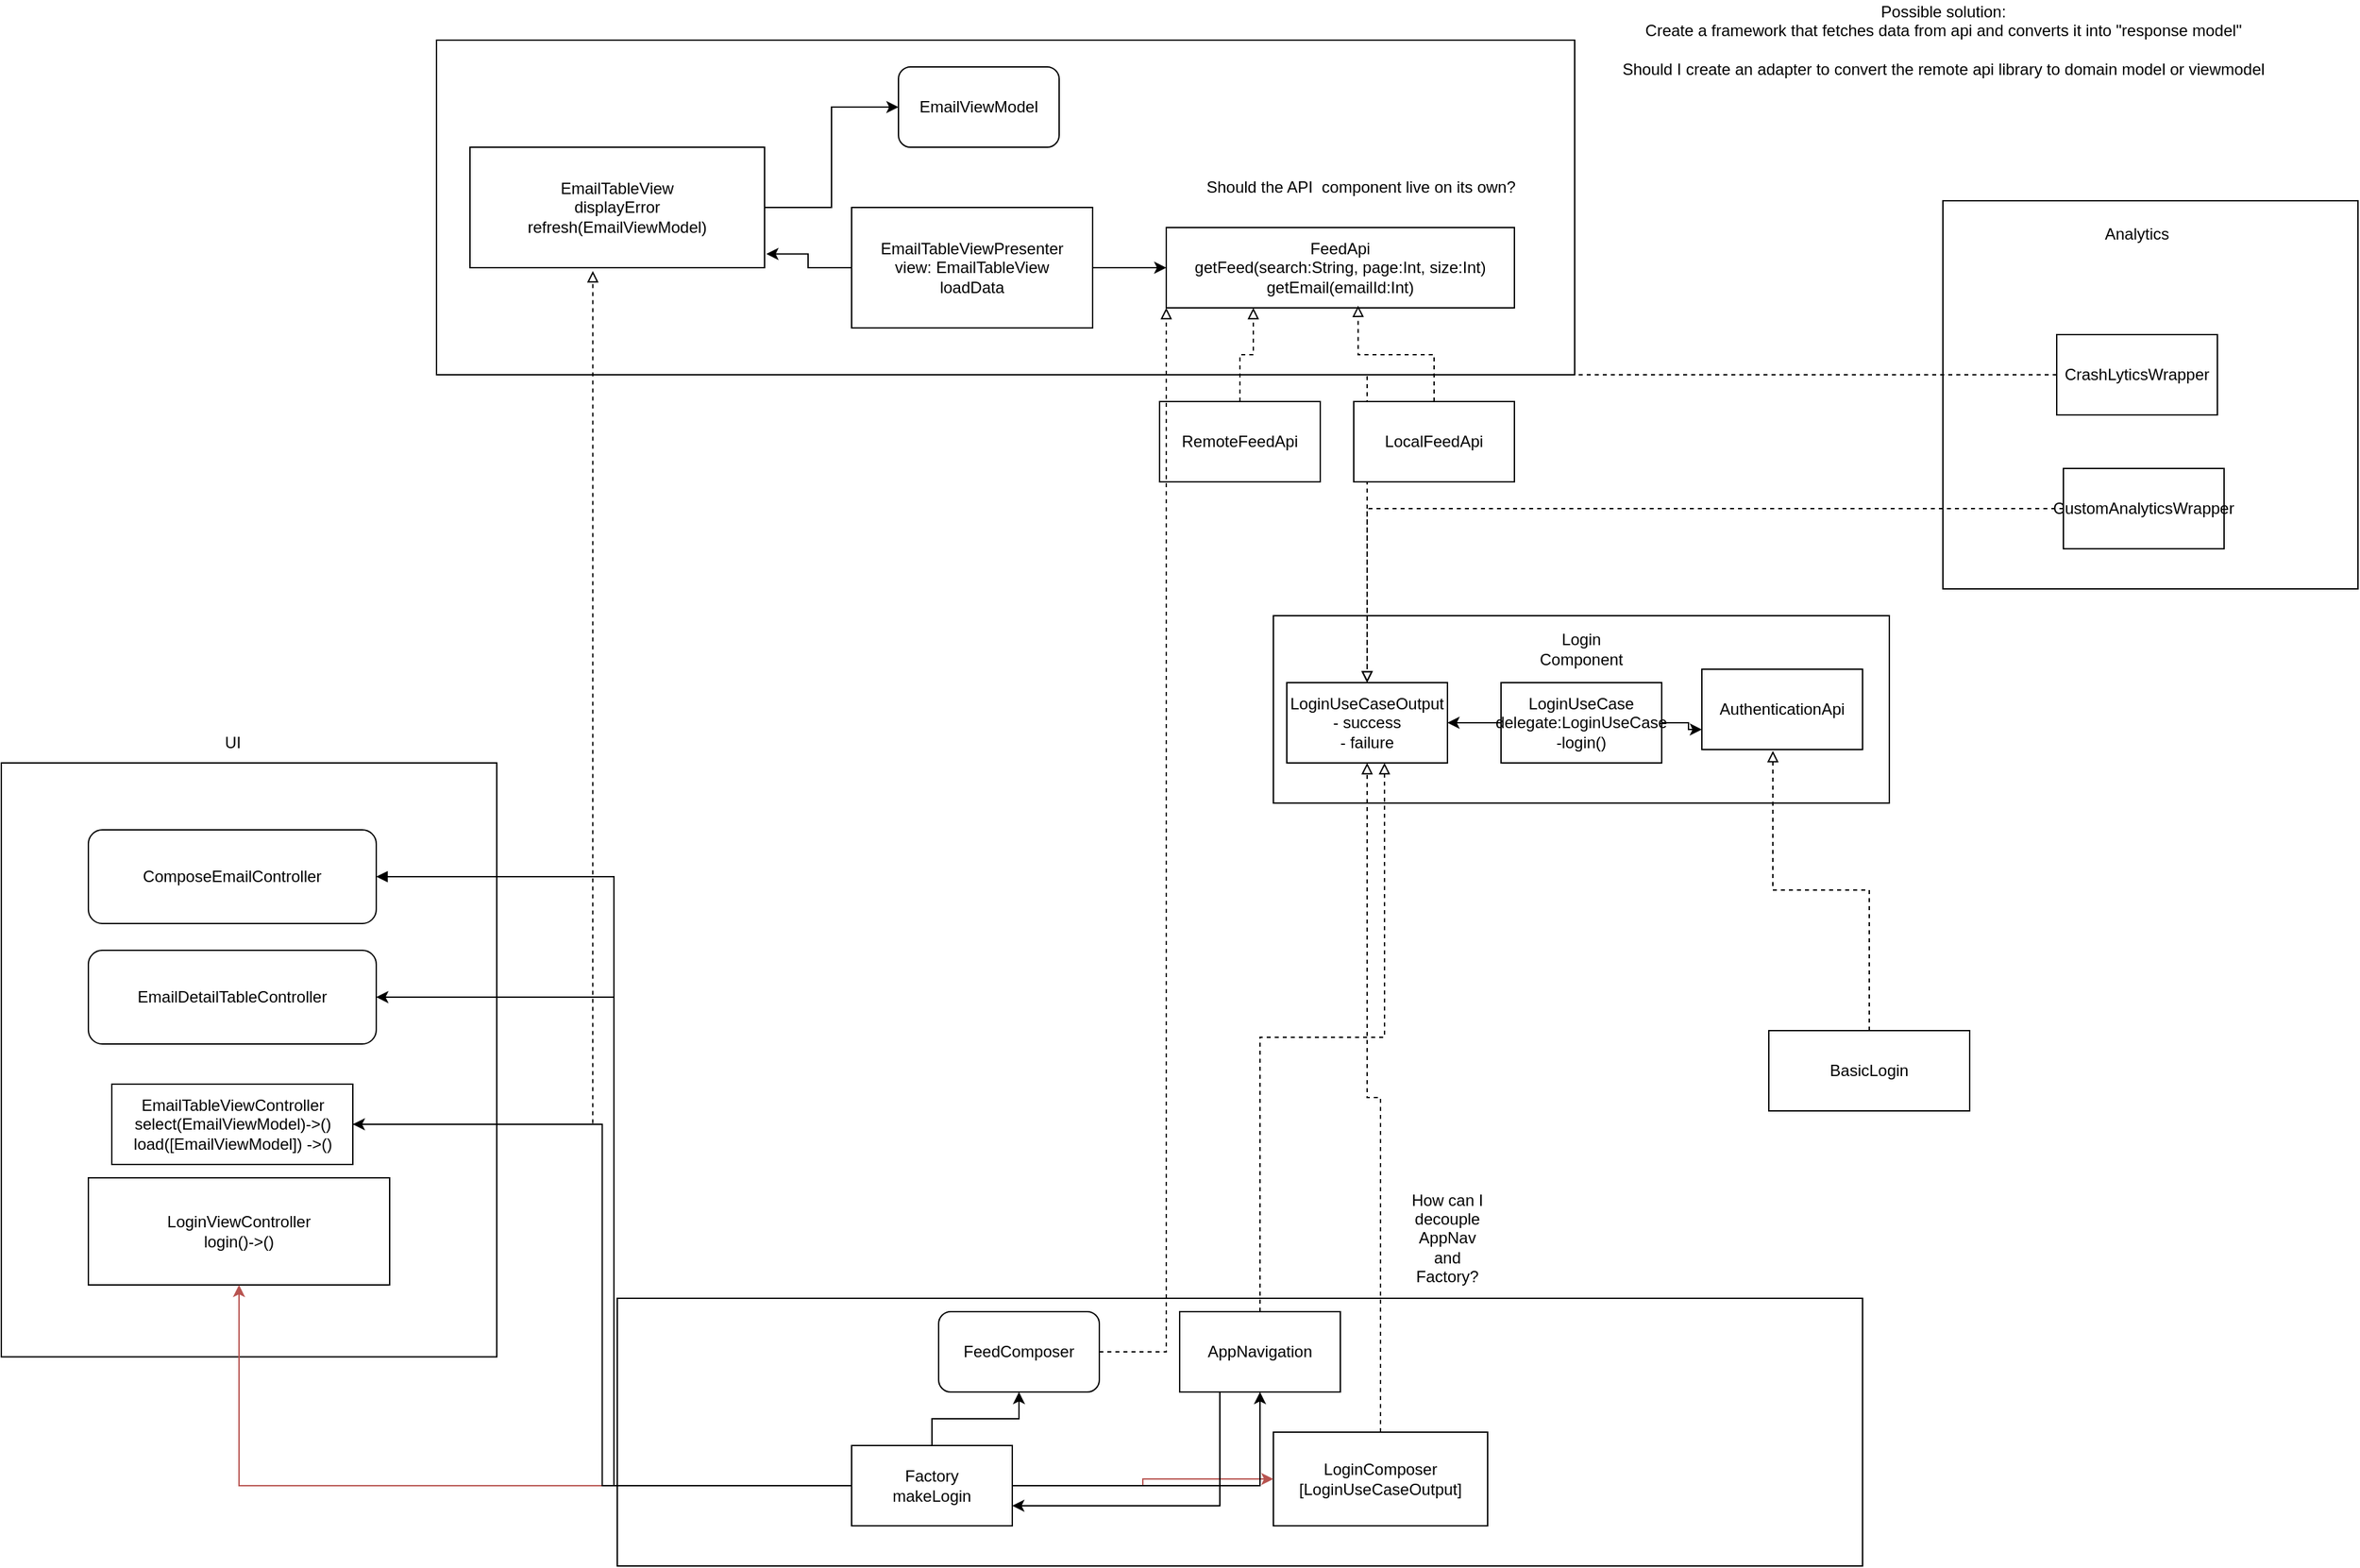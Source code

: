 <mxfile version="15.8.6" type="device"><diagram id="H6H3HlsMzODBJNaSTf9r" name="Page-1"><mxGraphModel dx="1990" dy="2107" grid="1" gridSize="10" guides="1" tooltips="1" connect="1" arrows="1" fold="1" page="1" pageScale="1" pageWidth="850" pageHeight="1100" math="0" shadow="0"><root><mxCell id="0"/><mxCell id="1" parent="0"/><mxCell id="R6G7fPUCsbExO3Ik8_rK-52" value="" style="rounded=0;whiteSpace=wrap;html=1;fillColor=none;" parent="1" vertex="1"><mxGeometry x="-480" y="-30" width="370" height="443.75" as="geometry"/></mxCell><mxCell id="R6G7fPUCsbExO3Ik8_rK-40" value="" style="rounded=0;whiteSpace=wrap;html=1;fillColor=none;" parent="1" vertex="1"><mxGeometry x="-20" y="370" width="930" height="200" as="geometry"/></mxCell><mxCell id="R6G7fPUCsbExO3Ik8_rK-19" value="" style="rounded=0;whiteSpace=wrap;html=1;fillColor=none;" parent="1" vertex="1"><mxGeometry x="470" y="-140" width="460" height="140" as="geometry"/></mxCell><mxCell id="R6G7fPUCsbExO3Ik8_rK-43" value="" style="rounded=0;whiteSpace=wrap;html=1;fillColor=none;" parent="1" vertex="1"><mxGeometry x="970" y="-450" width="310" height="290" as="geometry"/></mxCell><mxCell id="R6G7fPUCsbExO3Ik8_rK-35" value="" style="rounded=0;whiteSpace=wrap;html=1;fillColor=none;" parent="1" vertex="1"><mxGeometry x="-155" y="-570" width="850" height="250" as="geometry"/></mxCell><mxCell id="R6G7fPUCsbExO3Ik8_rK-1" value="LoginViewController&lt;br&gt;login()-&amp;gt;()" style="rounded=0;whiteSpace=wrap;html=1;" parent="1" vertex="1"><mxGeometry x="-415" y="280" width="225" height="80" as="geometry"/></mxCell><mxCell id="R6G7fPUCsbExO3Ik8_rK-11" style="edgeStyle=orthogonalEdgeStyle;rounded=0;orthogonalLoop=1;jettySize=auto;html=1;entryX=1;entryY=0.5;entryDx=0;entryDy=0;" parent="1" source="R6G7fPUCsbExO3Ik8_rK-2" target="R6G7fPUCsbExO3Ik8_rK-3" edge="1"><mxGeometry relative="1" as="geometry"/></mxCell><mxCell id="R6G7fPUCsbExO3Ik8_rK-16" style="edgeStyle=orthogonalEdgeStyle;rounded=0;orthogonalLoop=1;jettySize=auto;html=1;entryX=0;entryY=0.75;entryDx=0;entryDy=0;" parent="1" source="R6G7fPUCsbExO3Ik8_rK-2" target="R6G7fPUCsbExO3Ik8_rK-14" edge="1"><mxGeometry relative="1" as="geometry"/></mxCell><mxCell id="R6G7fPUCsbExO3Ik8_rK-2" value="LoginUseCase&lt;br&gt;delegate:LoginUseCase&lt;br&gt;-login()" style="rounded=0;whiteSpace=wrap;html=1;" parent="1" vertex="1"><mxGeometry x="640" y="-90" width="120" height="60" as="geometry"/></mxCell><mxCell id="R6G7fPUCsbExO3Ik8_rK-3" value="LoginUseCaseOutput&lt;br&gt;- success&lt;br&gt;- failure" style="rounded=0;whiteSpace=wrap;html=1;" parent="1" vertex="1"><mxGeometry x="480" y="-90" width="120" height="60" as="geometry"/></mxCell><mxCell id="R6G7fPUCsbExO3Ik8_rK-5" style="edgeStyle=orthogonalEdgeStyle;rounded=0;orthogonalLoop=1;jettySize=auto;html=1;dashed=1;endArrow=block;endFill=0;" parent="1" source="R6G7fPUCsbExO3Ik8_rK-4" target="R6G7fPUCsbExO3Ik8_rK-3" edge="1"><mxGeometry relative="1" as="geometry"/></mxCell><mxCell id="R6G7fPUCsbExO3Ik8_rK-4" value="LoginComposer&lt;br&gt;[LoginUseCaseOutput]" style="rounded=0;whiteSpace=wrap;html=1;" parent="1" vertex="1"><mxGeometry x="470" y="470" width="160" height="70" as="geometry"/></mxCell><mxCell id="R6G7fPUCsbExO3Ik8_rK-7" style="edgeStyle=orthogonalEdgeStyle;rounded=0;orthogonalLoop=1;jettySize=auto;html=1;dashed=1;endArrow=block;endFill=0;" parent="1" source="R6G7fPUCsbExO3Ik8_rK-6" target="R6G7fPUCsbExO3Ik8_rK-3" edge="1"><mxGeometry relative="1" as="geometry"/></mxCell><mxCell id="R6G7fPUCsbExO3Ik8_rK-6" value="CrashLyticsWrapper" style="rounded=0;whiteSpace=wrap;html=1;" parent="1" vertex="1"><mxGeometry x="1055" y="-350" width="120" height="60" as="geometry"/></mxCell><mxCell id="R6G7fPUCsbExO3Ik8_rK-10" style="edgeStyle=orthogonalEdgeStyle;rounded=0;orthogonalLoop=1;jettySize=auto;html=1;fillColor=#f8cecc;strokeColor=#b85450;startArrow=none;exitX=0;exitY=0.5;exitDx=0;exitDy=0;" parent="1" source="R6G7fPUCsbExO3Ik8_rK-8" target="R6G7fPUCsbExO3Ik8_rK-1" edge="1"><mxGeometry relative="1" as="geometry"><mxPoint x="-80" y="480" as="sourcePoint"/></mxGeometry></mxCell><mxCell id="R6G7fPUCsbExO3Ik8_rK-15" style="edgeStyle=orthogonalEdgeStyle;rounded=0;orthogonalLoop=1;jettySize=auto;html=1;fillColor=#f8cecc;strokeColor=#b85450;" parent="1" source="R6G7fPUCsbExO3Ik8_rK-8" target="R6G7fPUCsbExO3Ik8_rK-4" edge="1"><mxGeometry relative="1" as="geometry"/></mxCell><mxCell id="R6G7fPUCsbExO3Ik8_rK-27" style="edgeStyle=orthogonalEdgeStyle;rounded=0;orthogonalLoop=1;jettySize=auto;html=1;entryX=1;entryY=0.5;entryDx=0;entryDy=0;" parent="1" source="R6G7fPUCsbExO3Ik8_rK-8" target="R6G7fPUCsbExO3Ik8_rK-22" edge="1"><mxGeometry relative="1" as="geometry"/></mxCell><mxCell id="R6G7fPUCsbExO3Ik8_rK-42" style="edgeStyle=orthogonalEdgeStyle;rounded=0;orthogonalLoop=1;jettySize=auto;html=1;" parent="1" source="R6G7fPUCsbExO3Ik8_rK-8" target="R6G7fPUCsbExO3Ik8_rK-37" edge="1"><mxGeometry relative="1" as="geometry"/></mxCell><mxCell id="R6G7fPUCsbExO3Ik8_rK-54" style="edgeStyle=orthogonalEdgeStyle;rounded=0;orthogonalLoop=1;jettySize=auto;html=1;entryX=1;entryY=0.5;entryDx=0;entryDy=0;" parent="1" source="R6G7fPUCsbExO3Ik8_rK-8" target="R6G7fPUCsbExO3Ik8_rK-51" edge="1"><mxGeometry relative="1" as="geometry"/></mxCell><mxCell id="R6G7fPUCsbExO3Ik8_rK-56" style="edgeStyle=orthogonalEdgeStyle;rounded=0;orthogonalLoop=1;jettySize=auto;html=1;entryX=1;entryY=0.5;entryDx=0;entryDy=0;endArrow=block;endFill=1;" parent="1" source="R6G7fPUCsbExO3Ik8_rK-8" target="R6G7fPUCsbExO3Ik8_rK-55" edge="1"><mxGeometry relative="1" as="geometry"/></mxCell><mxCell id="hMrcgPa1q5Uo21UTRX3X-2" style="edgeStyle=orthogonalEdgeStyle;rounded=0;orthogonalLoop=1;jettySize=auto;html=1;" edge="1" parent="1" source="R6G7fPUCsbExO3Ik8_rK-8" target="R6G7fPUCsbExO3Ik8_rK-12"><mxGeometry relative="1" as="geometry"/></mxCell><mxCell id="R6G7fPUCsbExO3Ik8_rK-8" value="Factory&lt;br&gt;makeLogin" style="rounded=0;whiteSpace=wrap;html=1;" parent="1" vertex="1"><mxGeometry x="155" y="480" width="120" height="60" as="geometry"/></mxCell><mxCell id="R6G7fPUCsbExO3Ik8_rK-13" style="edgeStyle=orthogonalEdgeStyle;rounded=0;orthogonalLoop=1;jettySize=auto;html=1;entryX=0.608;entryY=1;entryDx=0;entryDy=0;entryPerimeter=0;dashed=1;endArrow=block;endFill=0;" parent="1" source="R6G7fPUCsbExO3Ik8_rK-12" target="R6G7fPUCsbExO3Ik8_rK-3" edge="1"><mxGeometry relative="1" as="geometry"/></mxCell><mxCell id="hMrcgPa1q5Uo21UTRX3X-3" style="edgeStyle=orthogonalEdgeStyle;rounded=0;orthogonalLoop=1;jettySize=auto;html=1;exitX=0.25;exitY=1;exitDx=0;exitDy=0;entryX=1;entryY=0.75;entryDx=0;entryDy=0;" edge="1" parent="1" source="R6G7fPUCsbExO3Ik8_rK-12" target="R6G7fPUCsbExO3Ik8_rK-8"><mxGeometry relative="1" as="geometry"/></mxCell><mxCell id="R6G7fPUCsbExO3Ik8_rK-12" value="AppNavigation" style="rounded=0;whiteSpace=wrap;html=1;" parent="1" vertex="1"><mxGeometry x="400" y="380" width="120" height="60" as="geometry"/></mxCell><mxCell id="R6G7fPUCsbExO3Ik8_rK-14" value="AuthenticationApi" style="rounded=0;whiteSpace=wrap;html=1;" parent="1" vertex="1"><mxGeometry x="790" y="-100" width="120" height="60" as="geometry"/></mxCell><mxCell id="R6G7fPUCsbExO3Ik8_rK-18" style="edgeStyle=orthogonalEdgeStyle;rounded=0;orthogonalLoop=1;jettySize=auto;html=1;entryX=0.442;entryY=1.017;entryDx=0;entryDy=0;entryPerimeter=0;dashed=1;endArrow=block;endFill=0;" parent="1" source="R6G7fPUCsbExO3Ik8_rK-17" target="R6G7fPUCsbExO3Ik8_rK-14" edge="1"><mxGeometry relative="1" as="geometry"/></mxCell><mxCell id="R6G7fPUCsbExO3Ik8_rK-17" value="BasicLogin" style="rounded=0;whiteSpace=wrap;html=1;" parent="1" vertex="1"><mxGeometry x="840" y="170" width="150" height="60" as="geometry"/></mxCell><mxCell id="R6G7fPUCsbExO3Ik8_rK-20" value="Login Component" style="text;html=1;strokeColor=none;fillColor=none;align=center;verticalAlign=middle;whiteSpace=wrap;rounded=0;" parent="1" vertex="1"><mxGeometry x="670" y="-130" width="60" height="30" as="geometry"/></mxCell><mxCell id="R6G7fPUCsbExO3Ik8_rK-24" style="edgeStyle=orthogonalEdgeStyle;rounded=0;orthogonalLoop=1;jettySize=auto;html=1;entryX=0.417;entryY=1.028;entryDx=0;entryDy=0;entryPerimeter=0;dashed=1;endArrow=block;endFill=0;" parent="1" source="R6G7fPUCsbExO3Ik8_rK-22" target="R6G7fPUCsbExO3Ik8_rK-23" edge="1"><mxGeometry relative="1" as="geometry"/></mxCell><mxCell id="R6G7fPUCsbExO3Ik8_rK-22" value="EmailTableViewController&lt;br&gt;select(EmailViewModel)-&amp;gt;()&lt;br&gt;load([EmailViewModel]) -&amp;gt;()" style="rounded=0;whiteSpace=wrap;html=1;fillColor=default;" parent="1" vertex="1"><mxGeometry x="-397.5" y="210" width="180" height="60" as="geometry"/></mxCell><mxCell id="R6G7fPUCsbExO3Ik8_rK-50" style="edgeStyle=orthogonalEdgeStyle;rounded=0;orthogonalLoop=1;jettySize=auto;html=1;entryX=0;entryY=0.5;entryDx=0;entryDy=0;" parent="1" source="R6G7fPUCsbExO3Ik8_rK-23" target="R6G7fPUCsbExO3Ik8_rK-48" edge="1"><mxGeometry relative="1" as="geometry"/></mxCell><mxCell id="R6G7fPUCsbExO3Ik8_rK-23" value="EmailTableView&lt;br&gt;displayError&lt;br&gt;refresh(EmailViewModel)" style="rounded=0;whiteSpace=wrap;html=1;fillColor=default;" parent="1" vertex="1"><mxGeometry x="-130" y="-490" width="220" height="90" as="geometry"/></mxCell><mxCell id="R6G7fPUCsbExO3Ik8_rK-26" style="edgeStyle=orthogonalEdgeStyle;rounded=0;orthogonalLoop=1;jettySize=auto;html=1;entryX=1.006;entryY=0.886;entryDx=0;entryDy=0;entryPerimeter=0;" parent="1" source="R6G7fPUCsbExO3Ik8_rK-25" target="R6G7fPUCsbExO3Ik8_rK-23" edge="1"><mxGeometry relative="1" as="geometry"/></mxCell><mxCell id="R6G7fPUCsbExO3Ik8_rK-33" style="edgeStyle=orthogonalEdgeStyle;rounded=0;orthogonalLoop=1;jettySize=auto;html=1;entryX=0;entryY=0.5;entryDx=0;entryDy=0;" parent="1" source="R6G7fPUCsbExO3Ik8_rK-25" target="R6G7fPUCsbExO3Ik8_rK-28" edge="1"><mxGeometry relative="1" as="geometry"/></mxCell><mxCell id="R6G7fPUCsbExO3Ik8_rK-25" value="EmailTableViewPresenter&lt;br&gt;view: EmailTableView&lt;br&gt;loadData" style="rounded=0;whiteSpace=wrap;html=1;fillColor=default;" parent="1" vertex="1"><mxGeometry x="155" y="-445" width="180" height="90" as="geometry"/></mxCell><mxCell id="R6G7fPUCsbExO3Ik8_rK-28" value="FeedApi&lt;br&gt;getFeed(search:String, page:Int, size:Int)&lt;br&gt;getEmail(emailId:Int)" style="rounded=0;whiteSpace=wrap;html=1;fillColor=default;" parent="1" vertex="1"><mxGeometry x="390" y="-430" width="260" height="60" as="geometry"/></mxCell><mxCell id="R6G7fPUCsbExO3Ik8_rK-31" style="edgeStyle=orthogonalEdgeStyle;rounded=0;orthogonalLoop=1;jettySize=auto;html=1;entryX=0.25;entryY=1;entryDx=0;entryDy=0;dashed=1;endArrow=block;endFill=0;" parent="1" source="R6G7fPUCsbExO3Ik8_rK-29" target="R6G7fPUCsbExO3Ik8_rK-28" edge="1"><mxGeometry relative="1" as="geometry"><mxPoint x="615" y="-350" as="targetPoint"/></mxGeometry></mxCell><mxCell id="R6G7fPUCsbExO3Ik8_rK-29" value="RemoteFeedApi" style="rounded=0;whiteSpace=wrap;html=1;fillColor=default;" parent="1" vertex="1"><mxGeometry x="385" y="-300" width="120" height="60" as="geometry"/></mxCell><mxCell id="R6G7fPUCsbExO3Ik8_rK-32" style="edgeStyle=orthogonalEdgeStyle;rounded=0;orthogonalLoop=1;jettySize=auto;html=1;entryX=0.551;entryY=0.972;entryDx=0;entryDy=0;entryPerimeter=0;dashed=1;endArrow=block;endFill=0;" parent="1" source="R6G7fPUCsbExO3Ik8_rK-30" target="R6G7fPUCsbExO3Ik8_rK-28" edge="1"><mxGeometry relative="1" as="geometry"/></mxCell><mxCell id="R6G7fPUCsbExO3Ik8_rK-30" value="LocalFeedApi" style="rounded=0;whiteSpace=wrap;html=1;fillColor=default;" parent="1" vertex="1"><mxGeometry x="530" y="-300" width="120" height="60" as="geometry"/></mxCell><mxCell id="R6G7fPUCsbExO3Ik8_rK-39" style="edgeStyle=orthogonalEdgeStyle;rounded=0;orthogonalLoop=1;jettySize=auto;html=1;entryX=0;entryY=1;entryDx=0;entryDy=0;dashed=1;endArrow=block;endFill=0;" parent="1" source="R6G7fPUCsbExO3Ik8_rK-37" target="R6G7fPUCsbExO3Ik8_rK-28" edge="1"><mxGeometry relative="1" as="geometry"><mxPoint x="330" y="-130" as="targetPoint"/></mxGeometry></mxCell><mxCell id="R6G7fPUCsbExO3Ik8_rK-37" value="FeedComposer" style="rounded=1;whiteSpace=wrap;html=1;fillColor=default;" parent="1" vertex="1"><mxGeometry x="220" y="380" width="120" height="60" as="geometry"/></mxCell><mxCell id="R6G7fPUCsbExO3Ik8_rK-44" value="Analytics" style="text;html=1;strokeColor=none;fillColor=none;align=center;verticalAlign=middle;whiteSpace=wrap;rounded=0;" parent="1" vertex="1"><mxGeometry x="1085" y="-440" width="60" height="30" as="geometry"/></mxCell><mxCell id="R6G7fPUCsbExO3Ik8_rK-47" style="edgeStyle=orthogonalEdgeStyle;rounded=0;orthogonalLoop=1;jettySize=auto;html=1;dashed=1;endArrow=block;endFill=0;" parent="1" source="R6G7fPUCsbExO3Ik8_rK-45" target="R6G7fPUCsbExO3Ik8_rK-3" edge="1"><mxGeometry relative="1" as="geometry"/></mxCell><mxCell id="R6G7fPUCsbExO3Ik8_rK-45" value="CustomAnalyticsWrapper" style="rounded=0;whiteSpace=wrap;html=1;fillColor=none;" parent="1" vertex="1"><mxGeometry x="1060" y="-250" width="120" height="60" as="geometry"/></mxCell><mxCell id="R6G7fPUCsbExO3Ik8_rK-48" value="EmailViewModel" style="rounded=1;whiteSpace=wrap;html=1;fillColor=none;" parent="1" vertex="1"><mxGeometry x="190" y="-550" width="120" height="60" as="geometry"/></mxCell><mxCell id="R6G7fPUCsbExO3Ik8_rK-51" value="EmailDetailTableController" style="rounded=1;whiteSpace=wrap;html=1;fillColor=none;" parent="1" vertex="1"><mxGeometry x="-415" y="110" width="215" height="70" as="geometry"/></mxCell><mxCell id="R6G7fPUCsbExO3Ik8_rK-53" value="UI" style="text;html=1;strokeColor=none;fillColor=none;align=center;verticalAlign=middle;whiteSpace=wrap;rounded=0;" parent="1" vertex="1"><mxGeometry x="-337.5" y="-60" width="60" height="30" as="geometry"/></mxCell><mxCell id="R6G7fPUCsbExO3Ik8_rK-55" value="ComposeEmailController" style="rounded=1;whiteSpace=wrap;html=1;fillColor=none;" parent="1" vertex="1"><mxGeometry x="-415" y="20" width="215" height="70" as="geometry"/></mxCell><mxCell id="R6G7fPUCsbExO3Ik8_rK-57" value="Should the API&amp;nbsp; component live on its own?" style="text;html=1;align=center;verticalAlign=middle;resizable=0;points=[];autosize=1;strokeColor=none;fillColor=none;" parent="1" vertex="1"><mxGeometry x="410" y="-470" width="250" height="20" as="geometry"/></mxCell><mxCell id="R6G7fPUCsbExO3Ik8_rK-58" value="Possible solution:&lt;br&gt;Create a framework that fetches data from api and converts it into &quot;response model&quot;&lt;br&gt;&lt;br&gt;Should I create an adapter to convert the remote api library to domain model or viewmodel" style="text;html=1;align=center;verticalAlign=middle;resizable=0;points=[];autosize=1;strokeColor=none;fillColor=none;" parent="1" vertex="1"><mxGeometry x="720" y="-600" width="500" height="60" as="geometry"/></mxCell><mxCell id="hMrcgPa1q5Uo21UTRX3X-4" value="How can I decouple AppNav and Factory?" style="text;html=1;strokeColor=none;fillColor=none;align=center;verticalAlign=middle;whiteSpace=wrap;rounded=0;" vertex="1" parent="1"><mxGeometry x="570" y="310" width="60" height="30" as="geometry"/></mxCell></root></mxGraphModel></diagram></mxfile>